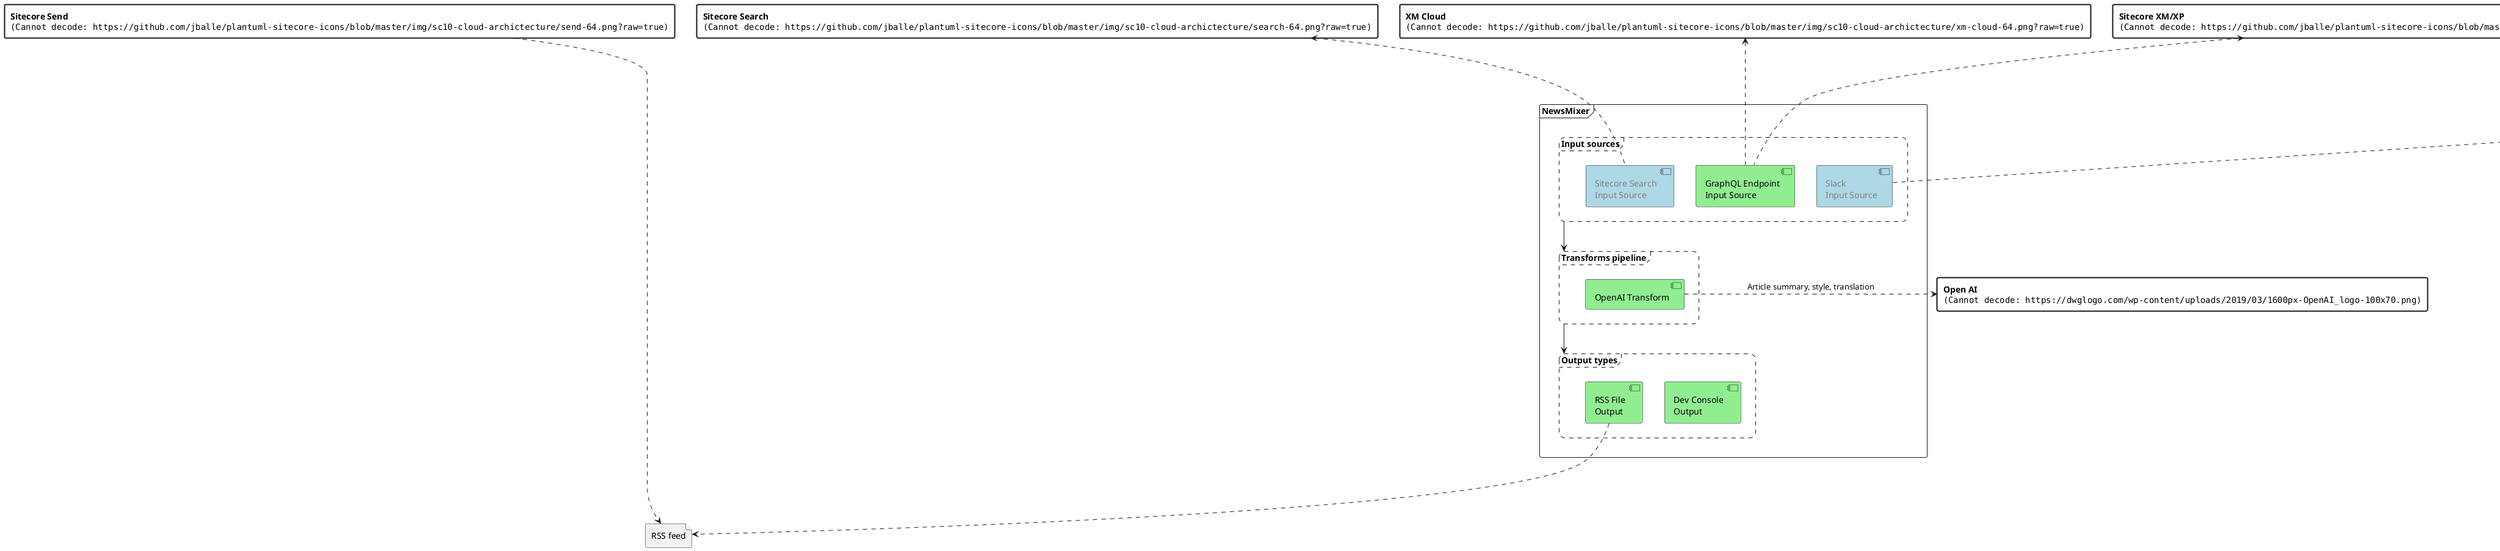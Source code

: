 @startuml

!define SCSPRITES https://github.com/jballe/plantuml-sitecore-icons/blob/master/img/sc10-cloud-archictecture
!define XMLOGO <img:SCSPRITES/xm-cloud-64.png?raw=true>
!define XPLOGO <img:SCSPRITES/xp-64.png?raw=true>
!define SEARCHLOGO <img:SCSPRITES/search-64.png?raw=true>
!define SENDLOGO <img:SCSPRITES/send-64.png?raw=true>
!define OPENAILOGO <img:https://dwglogo.com/wp-content/uploads/2019/03/1600px-OpenAI_logo-100x70.png>
!define SLACKLOGO <img:https://previews.us-east-1.widencdn.net/preview/48045879/assets/asset-view/0cece34e-cbb7-4c6f-be3e-d475baeb3a8d/thumbnail/eyJ3Ijo0ODAsImgiOjQ4MCwic2NvcGUiOiJhcHAifQ==?Expires=1709413200&Signature=Jy1lQNwOy~JBeLKvMIiuRmGIJDbLN6-soHQRCku2MX5O6pz9S6V92J-xr-TImumb5MblriL9tRwBkq4MrvtZ9-fin8s3ELEFjS1NxSd21DOd8lE-FOFZxb87glxII9qRnrFo7vDBPm71x925s9j7r~7sejfVi9uFEAOwfZJ4yeNNUOrFr~OuafUlXfmV1DOiaFObmW~vdmalfNTt6chnimdGQIsUuWjgta336~tLJz~5CLOZBtkdamfRJk1S9lusfw8znYW~3zx9voBXRwEOnIkRdBLIfUbe89G9ZXGbZ7lRgJAuHknA1SiC07sMrP~hsUEP4kXN8QFnE2zrrCg6fQ__&Key-Pair-Id=APKAJM7FVRD2EPOYUXBQ{scale=0.25}>

together {
    rectangle "Sitecore XM/XP\nXPLOGO" as xm
    rectangle "XM Cloud\nXMLOGO" as xmc
    rectangle "Sitecore Send\nSENDLOGO" as send
    rectangle "Sitecore Search\nSEARCHLOGO" as search
}
rectangle "Slack\nSLACKLOGO" as slack
file "RSS feed" as rss
rectangle "Open AI\nOPENAILOGO" as ai

frame "NewsMixer" {
    frame "Input sources" as sources <<layer>> {
        component "GraphQL Endpoint\nInput Source"   as sc_source
        component "Sitecore Search \nInput Source"  as search_source<<proposal>>
        component "Slack \nInput Source"     as slack_source<<proposal>>
        sc_source -.up-> xm
        sc_source -.up-> xmc
        search_source -.up-> search
        slack_source -.up-> slack
    }
    frame "Transforms pipeline" as transform <<layer>> {
        component "OpenAI Transform" as ai_transform
        ai_transform -right.-> ai : Article summary, style, translation
    }

    frame "Output types" as output <<layer>> {
        component "Dev Console \nOutput" as dev_output
        component "RSS File \nOutput"  as rss_output
    }

    'sc_source --> transform
    rss_output -.-> rss

    sources --> transform
    transform --> output
}

send -down.-.-.-> rss

hide stereotype
skinparam frame<<layer>> {
    BorderStyle dashed
    RoundCorner 20
}

skinparam rectangle {
    BackgroundColor white
    BorderThickness 2px
    FontStyle Bold
}

skinparam component {
    BackgroundColor LightGreen
} 

skinparam component<<proposal>> {
    BackgroundColor lightblue
    FontColor grey
}


@enduml